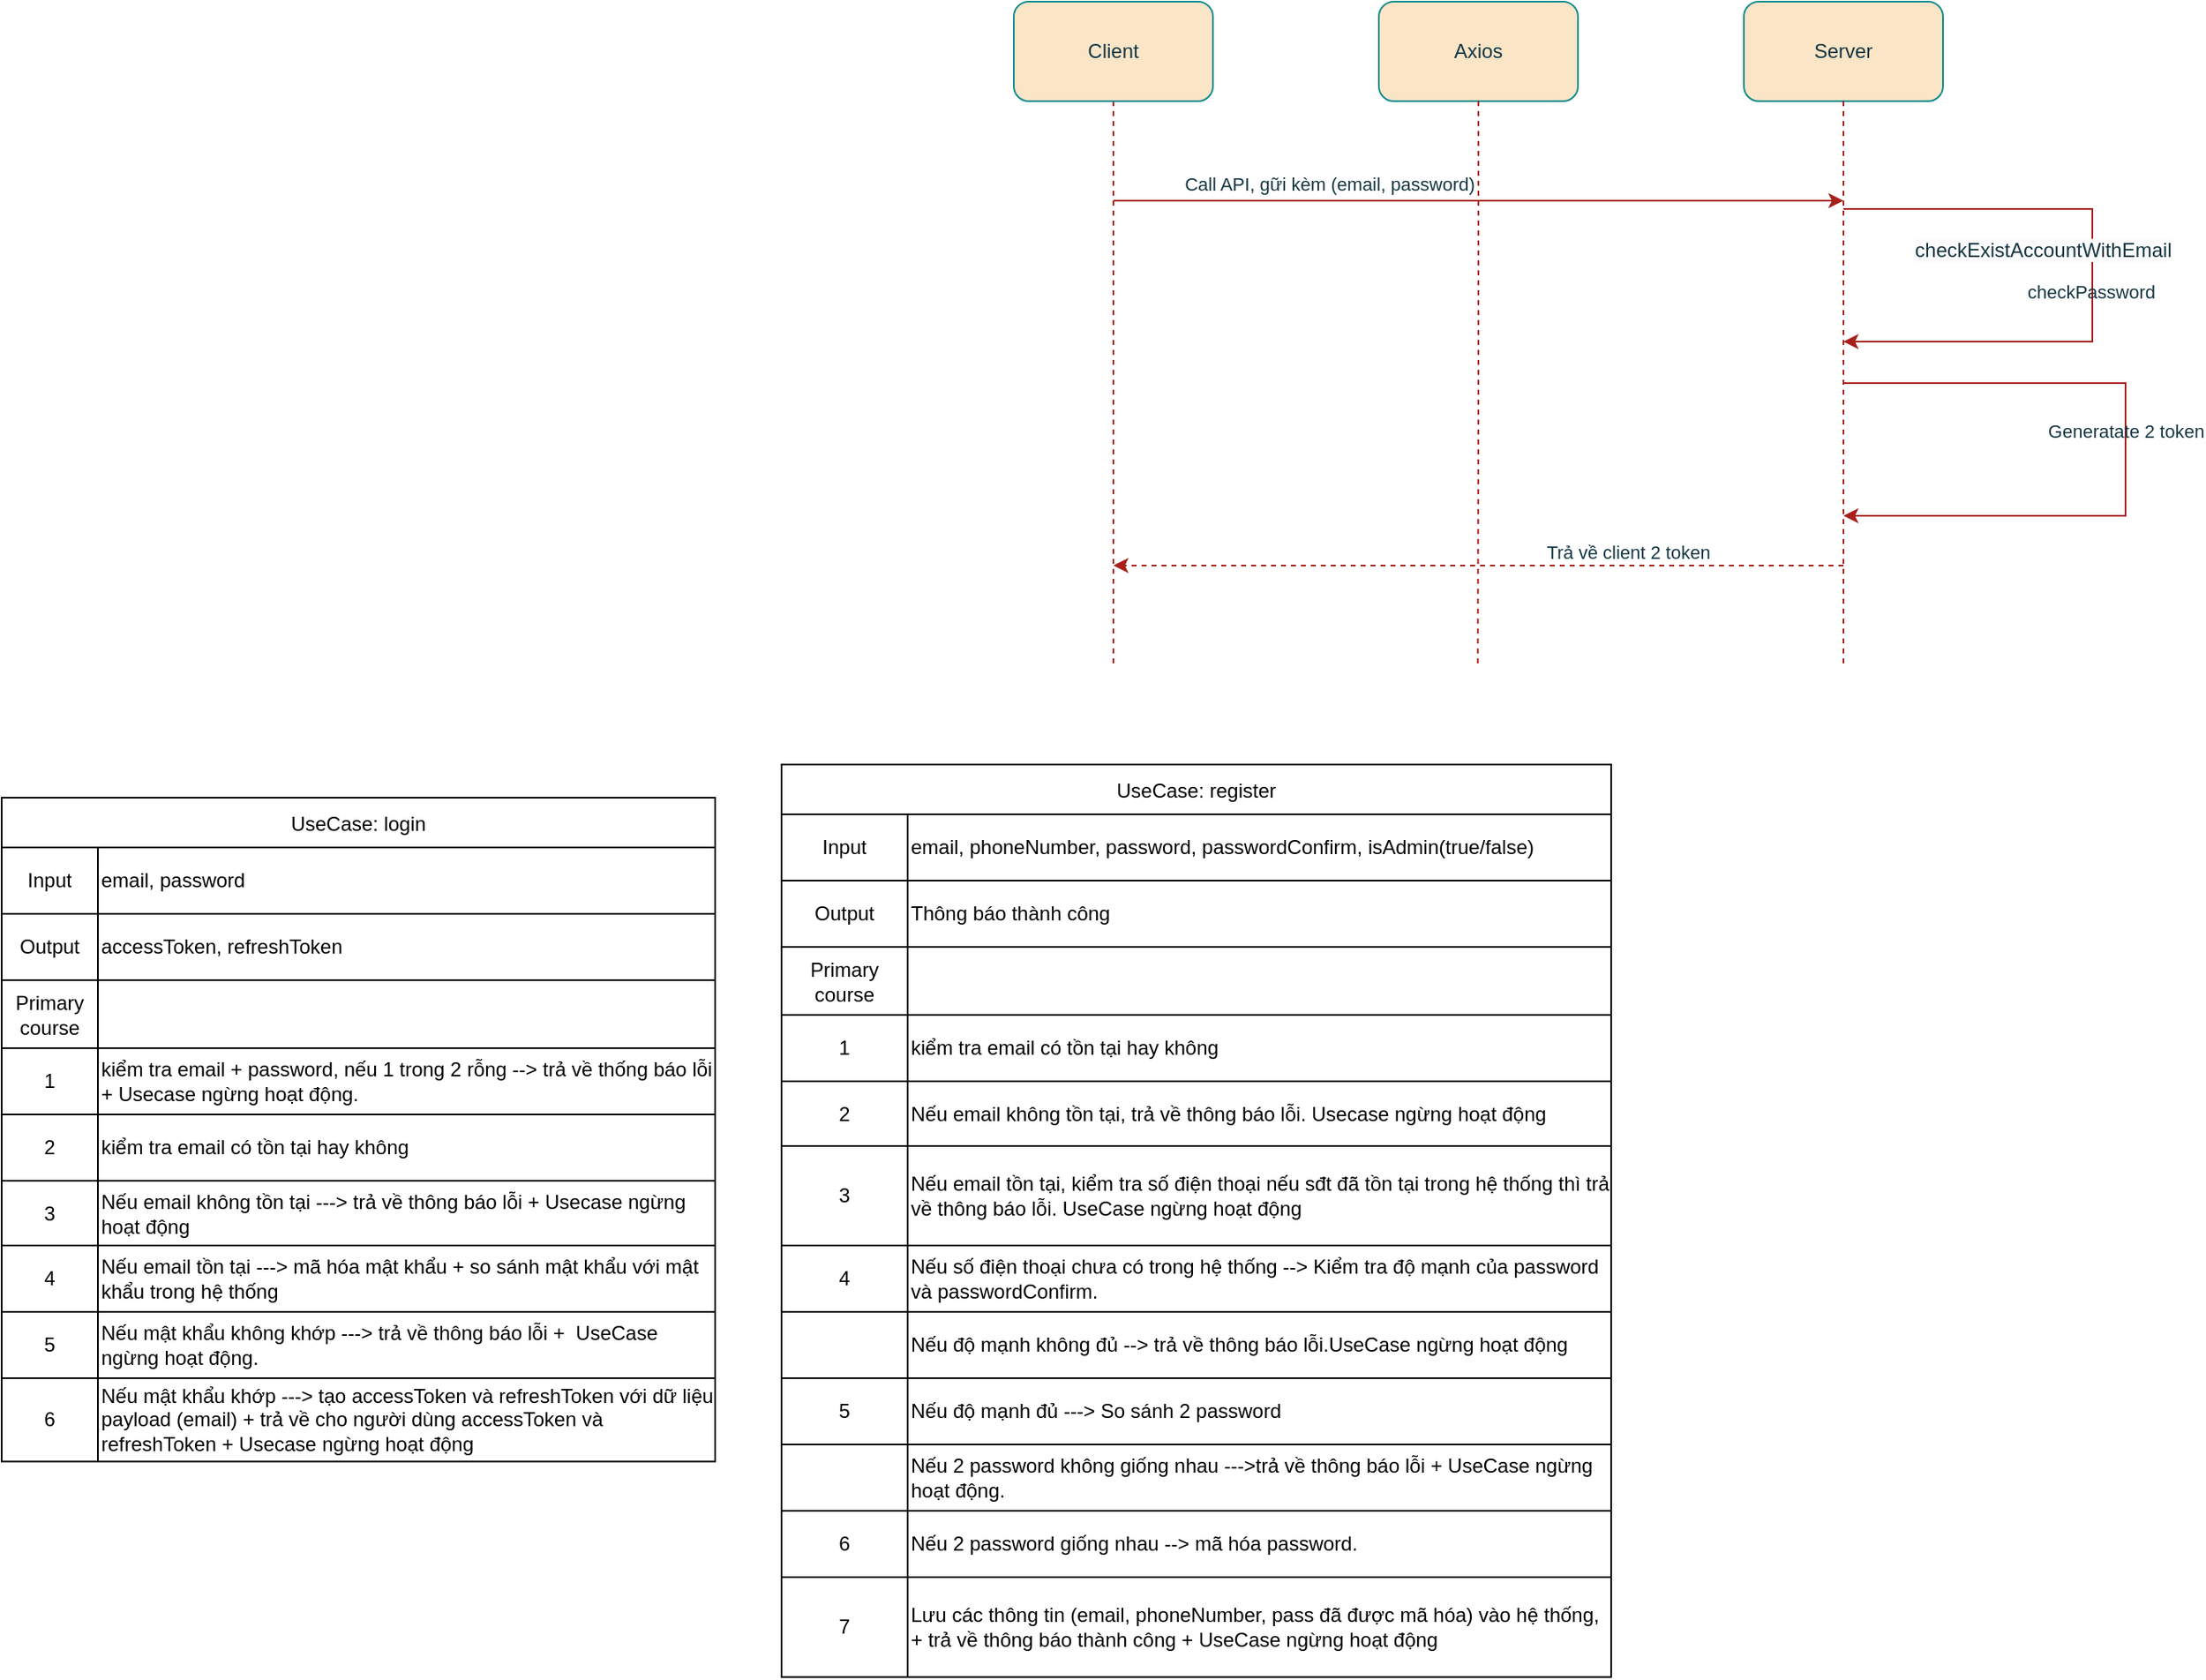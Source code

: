 <mxfile version="24.7.8">
  <diagram name="Login, Register" id="w8kJPtSdFsDYCHmu1b2O">
    <mxGraphModel dx="1900" dy="629" grid="1" gridSize="10" guides="1" tooltips="1" connect="1" arrows="1" fold="1" page="1" pageScale="1" pageWidth="850" pageHeight="1100" math="0" shadow="0">
      <root>
        <mxCell id="0" />
        <mxCell id="1" parent="0" />
        <mxCell id="dltFV2shGjLDIdxqBUfk-4" value="" style="edgeStyle=orthogonalEdgeStyle;rounded=0;orthogonalLoop=1;jettySize=auto;html=1;endArrow=none;endFill=0;dashed=1;labelBackgroundColor=none;strokeColor=#A8201A;fontColor=default;" parent="1" source="dltFV2shGjLDIdxqBUfk-1" edge="1">
          <mxGeometry relative="1" as="geometry">
            <mxPoint x="220" y="600" as="targetPoint" />
          </mxGeometry>
        </mxCell>
        <mxCell id="dltFV2shGjLDIdxqBUfk-1" value="Client" style="rounded=1;whiteSpace=wrap;html=1;labelBackgroundColor=none;fillColor=#FAE5C7;strokeColor=#0F8B8D;fontColor=#143642;" parent="1" vertex="1">
          <mxGeometry x="160" y="200" width="120" height="60" as="geometry" />
        </mxCell>
        <mxCell id="dltFV2shGjLDIdxqBUfk-2" value="Server" style="rounded=1;whiteSpace=wrap;html=1;labelBackgroundColor=none;fillColor=#FAE5C7;strokeColor=#0F8B8D;fontColor=#143642;" parent="1" vertex="1">
          <mxGeometry x="600" y="200" width="120" height="60" as="geometry" />
        </mxCell>
        <mxCell id="dltFV2shGjLDIdxqBUfk-3" value="Axios" style="rounded=1;whiteSpace=wrap;html=1;labelBackgroundColor=none;fillColor=#FAE5C7;strokeColor=#0F8B8D;fontColor=#143642;" parent="1" vertex="1">
          <mxGeometry x="380" y="200" width="120" height="60" as="geometry" />
        </mxCell>
        <mxCell id="dltFV2shGjLDIdxqBUfk-5" value="" style="edgeStyle=orthogonalEdgeStyle;rounded=0;orthogonalLoop=1;jettySize=auto;html=1;endArrow=none;endFill=0;dashed=1;labelBackgroundColor=none;strokeColor=#A8201A;fontColor=default;" parent="1" source="dltFV2shGjLDIdxqBUfk-3" edge="1">
          <mxGeometry relative="1" as="geometry">
            <mxPoint x="439.66" y="310" as="sourcePoint" />
            <mxPoint x="439.66" y="600" as="targetPoint" />
          </mxGeometry>
        </mxCell>
        <mxCell id="dltFV2shGjLDIdxqBUfk-6" value="" style="edgeStyle=orthogonalEdgeStyle;rounded=0;orthogonalLoop=1;jettySize=auto;html=1;endArrow=none;endFill=0;dashed=1;labelBackgroundColor=none;strokeColor=#A8201A;fontColor=default;" parent="1" source="dltFV2shGjLDIdxqBUfk-2" edge="1">
          <mxGeometry relative="1" as="geometry">
            <mxPoint x="680" y="320" as="sourcePoint" />
            <mxPoint x="660" y="600" as="targetPoint" />
            <Array as="points">
              <mxPoint x="660" y="560" />
              <mxPoint x="660" y="560" />
            </Array>
          </mxGeometry>
        </mxCell>
        <mxCell id="dltFV2shGjLDIdxqBUfk-7" value="" style="rounded=0;orthogonalLoop=1;jettySize=auto;html=1;endArrow=classic;endFill=1;labelBackgroundColor=none;strokeColor=#A8201A;fontColor=default;" parent="1" edge="1">
          <mxGeometry relative="1" as="geometry">
            <mxPoint x="220" y="320" as="sourcePoint" />
            <mxPoint x="660" y="320" as="targetPoint" />
          </mxGeometry>
        </mxCell>
        <mxCell id="dltFV2shGjLDIdxqBUfk-8" value="Call API, gữi kèm (email, password)" style="edgeLabel;html=1;align=center;verticalAlign=middle;resizable=0;points=[];labelBackgroundColor=none;fontColor=#143642;" parent="dltFV2shGjLDIdxqBUfk-7" vertex="1" connectable="0">
          <mxGeometry x="-0.409" y="1" relative="1" as="geometry">
            <mxPoint y="-9" as="offset" />
          </mxGeometry>
        </mxCell>
        <mxCell id="dltFV2shGjLDIdxqBUfk-9" value="" style="rounded=0;orthogonalLoop=1;jettySize=auto;html=1;endArrow=classic;endFill=1;labelBackgroundColor=none;strokeColor=#A8201A;fontColor=default;" parent="1" edge="1">
          <mxGeometry relative="1" as="geometry">
            <mxPoint x="660" y="325" as="sourcePoint" />
            <mxPoint x="660" y="405" as="targetPoint" />
            <Array as="points">
              <mxPoint x="810" y="325" />
              <mxPoint x="810" y="385" />
              <mxPoint x="810" y="405" />
              <mxPoint x="740" y="405" />
            </Array>
          </mxGeometry>
        </mxCell>
        <mxCell id="dltFV2shGjLDIdxqBUfk-13" value="&lt;span style=&quot;font-size: 12px; background-color: rgb(251, 251, 251);&quot;&gt;checkExistAccountWithEmail&lt;/span&gt;" style="edgeLabel;html=1;align=center;verticalAlign=middle;resizable=0;points=[];labelBackgroundColor=none;fontColor=#143642;" parent="dltFV2shGjLDIdxqBUfk-9" vertex="1" connectable="0">
          <mxGeometry x="-0.405" relative="1" as="geometry">
            <mxPoint x="7" y="25" as="offset" />
          </mxGeometry>
        </mxCell>
        <mxCell id="dltFV2shGjLDIdxqBUfk-14" value="checkPassword" style="edgeLabel;html=1;align=center;verticalAlign=middle;resizable=0;points=[];labelBackgroundColor=none;fontColor=#143642;" parent="dltFV2shGjLDIdxqBUfk-9" vertex="1" connectable="0">
          <mxGeometry x="0.05" y="-1" relative="1" as="geometry">
            <mxPoint as="offset" />
          </mxGeometry>
        </mxCell>
        <mxCell id="dltFV2shGjLDIdxqBUfk-15" value="" style="rounded=0;orthogonalLoop=1;jettySize=auto;html=1;endArrow=classic;endFill=1;labelBackgroundColor=none;strokeColor=#A8201A;fontColor=default;" parent="1" edge="1">
          <mxGeometry relative="1" as="geometry">
            <mxPoint x="660" y="430" as="sourcePoint" />
            <mxPoint x="660" y="510" as="targetPoint" />
            <Array as="points">
              <mxPoint x="830" y="430" />
              <mxPoint x="830" y="490" />
              <mxPoint x="830" y="510" />
              <mxPoint x="760" y="510" />
            </Array>
          </mxGeometry>
        </mxCell>
        <mxCell id="dltFV2shGjLDIdxqBUfk-18" value="Generatate 2 token" style="edgeLabel;html=1;align=center;verticalAlign=middle;resizable=0;points=[];labelBackgroundColor=none;fontColor=#143642;" parent="dltFV2shGjLDIdxqBUfk-15" vertex="1" connectable="0">
          <mxGeometry x="-0.052" relative="1" as="geometry">
            <mxPoint as="offset" />
          </mxGeometry>
        </mxCell>
        <mxCell id="dltFV2shGjLDIdxqBUfk-19" value="" style="rounded=0;orthogonalLoop=1;jettySize=auto;html=1;endArrow=classic;endFill=1;labelBackgroundColor=none;strokeColor=#A8201A;fontColor=default;dashed=1;" parent="1" edge="1">
          <mxGeometry relative="1" as="geometry">
            <mxPoint x="660" y="540" as="sourcePoint" />
            <mxPoint x="220" y="540" as="targetPoint" />
          </mxGeometry>
        </mxCell>
        <mxCell id="dltFV2shGjLDIdxqBUfk-20" value="Trả về client 2 token" style="edgeLabel;html=1;align=center;verticalAlign=middle;resizable=0;points=[];labelBackgroundColor=none;fontColor=#143642;" parent="dltFV2shGjLDIdxqBUfk-19" vertex="1" connectable="0">
          <mxGeometry x="-0.409" y="1" relative="1" as="geometry">
            <mxPoint y="-9" as="offset" />
          </mxGeometry>
        </mxCell>
        <mxCell id="5uBFBS1DbDtbDD4Ff-4U-24" value="UseCase: login" style="shape=table;startSize=30;container=1;collapsible=0;childLayout=tableLayout;" parent="1" vertex="1">
          <mxGeometry x="-450" y="680" width="430" height="400.24" as="geometry" />
        </mxCell>
        <mxCell id="5uBFBS1DbDtbDD4Ff-4U-25" value="" style="shape=tableRow;horizontal=0;startSize=0;swimlaneHead=0;swimlaneBody=0;strokeColor=inherit;top=0;left=0;bottom=0;right=0;collapsible=0;dropTarget=0;fillColor=none;points=[[0,0.5],[1,0.5]];portConstraint=eastwest;" parent="5uBFBS1DbDtbDD4Ff-4U-24" vertex="1">
          <mxGeometry y="30" width="430" height="40" as="geometry" />
        </mxCell>
        <mxCell id="5uBFBS1DbDtbDD4Ff-4U-26" value="Input" style="shape=partialRectangle;html=1;whiteSpace=wrap;connectable=0;strokeColor=inherit;overflow=hidden;fillColor=none;top=0;left=0;bottom=0;right=0;pointerEvents=1;" parent="5uBFBS1DbDtbDD4Ff-4U-25" vertex="1">
          <mxGeometry width="58" height="40" as="geometry">
            <mxRectangle width="58" height="40" as="alternateBounds" />
          </mxGeometry>
        </mxCell>
        <mxCell id="5uBFBS1DbDtbDD4Ff-4U-27" value="email, password" style="shape=partialRectangle;html=1;whiteSpace=wrap;connectable=0;strokeColor=inherit;overflow=hidden;fillColor=none;top=0;left=0;bottom=0;right=0;pointerEvents=1;align=left;" parent="5uBFBS1DbDtbDD4Ff-4U-25" vertex="1">
          <mxGeometry x="58" width="372" height="40" as="geometry">
            <mxRectangle width="372" height="40" as="alternateBounds" />
          </mxGeometry>
        </mxCell>
        <mxCell id="5uBFBS1DbDtbDD4Ff-4U-28" value="" style="shape=tableRow;horizontal=0;startSize=0;swimlaneHead=0;swimlaneBody=0;strokeColor=inherit;top=0;left=0;bottom=0;right=0;collapsible=0;dropTarget=0;fillColor=none;points=[[0,0.5],[1,0.5]];portConstraint=eastwest;" parent="5uBFBS1DbDtbDD4Ff-4U-24" vertex="1">
          <mxGeometry y="70" width="430" height="40" as="geometry" />
        </mxCell>
        <mxCell id="5uBFBS1DbDtbDD4Ff-4U-29" value="Output" style="shape=partialRectangle;html=1;whiteSpace=wrap;connectable=0;strokeColor=inherit;overflow=hidden;fillColor=none;top=0;left=0;bottom=0;right=0;pointerEvents=1;" parent="5uBFBS1DbDtbDD4Ff-4U-28" vertex="1">
          <mxGeometry width="58" height="40" as="geometry">
            <mxRectangle width="58" height="40" as="alternateBounds" />
          </mxGeometry>
        </mxCell>
        <mxCell id="5uBFBS1DbDtbDD4Ff-4U-30" value="&lt;div style=&quot;&quot;&gt;accessToken, refreshToken&lt;/div&gt;" style="shape=partialRectangle;html=1;whiteSpace=wrap;connectable=0;strokeColor=inherit;overflow=hidden;fillColor=none;top=0;left=0;bottom=0;right=0;pointerEvents=1;align=left;" parent="5uBFBS1DbDtbDD4Ff-4U-28" vertex="1">
          <mxGeometry x="58" width="372" height="40" as="geometry">
            <mxRectangle width="372" height="40" as="alternateBounds" />
          </mxGeometry>
        </mxCell>
        <mxCell id="5uBFBS1DbDtbDD4Ff-4U-31" value="" style="shape=tableRow;horizontal=0;startSize=0;swimlaneHead=0;swimlaneBody=0;strokeColor=inherit;top=0;left=0;bottom=0;right=0;collapsible=0;dropTarget=0;fillColor=none;points=[[0,0.5],[1,0.5]];portConstraint=eastwest;" parent="5uBFBS1DbDtbDD4Ff-4U-24" vertex="1">
          <mxGeometry y="110" width="430" height="41" as="geometry" />
        </mxCell>
        <mxCell id="5uBFBS1DbDtbDD4Ff-4U-32" value="Primary course" style="shape=partialRectangle;html=1;whiteSpace=wrap;connectable=0;strokeColor=inherit;overflow=hidden;fillColor=none;top=0;left=0;bottom=0;right=0;pointerEvents=1;" parent="5uBFBS1DbDtbDD4Ff-4U-31" vertex="1">
          <mxGeometry width="58" height="41" as="geometry">
            <mxRectangle width="58" height="41" as="alternateBounds" />
          </mxGeometry>
        </mxCell>
        <mxCell id="5uBFBS1DbDtbDD4Ff-4U-33" value="" style="shape=partialRectangle;html=1;whiteSpace=wrap;connectable=0;strokeColor=inherit;overflow=hidden;fillColor=none;top=0;left=0;bottom=0;right=0;pointerEvents=1;align=left;" parent="5uBFBS1DbDtbDD4Ff-4U-31" vertex="1">
          <mxGeometry x="58" width="372" height="41" as="geometry">
            <mxRectangle width="372" height="41" as="alternateBounds" />
          </mxGeometry>
        </mxCell>
        <mxCell id="5uBFBS1DbDtbDD4Ff-4U-95" style="shape=tableRow;horizontal=0;startSize=0;swimlaneHead=0;swimlaneBody=0;strokeColor=inherit;top=0;left=0;bottom=0;right=0;collapsible=0;dropTarget=0;fillColor=none;points=[[0,0.5],[1,0.5]];portConstraint=eastwest;" parent="5uBFBS1DbDtbDD4Ff-4U-24" vertex="1">
          <mxGeometry y="151" width="430" height="40" as="geometry" />
        </mxCell>
        <mxCell id="5uBFBS1DbDtbDD4Ff-4U-96" value="1" style="shape=partialRectangle;html=1;whiteSpace=wrap;connectable=0;strokeColor=inherit;overflow=hidden;fillColor=none;top=0;left=0;bottom=0;right=0;pointerEvents=1;" parent="5uBFBS1DbDtbDD4Ff-4U-95" vertex="1">
          <mxGeometry width="58" height="40" as="geometry">
            <mxRectangle width="58" height="40" as="alternateBounds" />
          </mxGeometry>
        </mxCell>
        <mxCell id="5uBFBS1DbDtbDD4Ff-4U-97" value="kiểm tra email + password, nếu 1 trong 2 rỗng --&amp;gt; trả về thống báo lỗi + Usecase ngừng hoạt động." style="shape=partialRectangle;html=1;whiteSpace=wrap;connectable=0;strokeColor=inherit;overflow=hidden;fillColor=none;top=0;left=0;bottom=0;right=0;pointerEvents=1;align=left;" parent="5uBFBS1DbDtbDD4Ff-4U-95" vertex="1">
          <mxGeometry x="58" width="372" height="40" as="geometry">
            <mxRectangle width="372" height="40" as="alternateBounds" />
          </mxGeometry>
        </mxCell>
        <mxCell id="5uBFBS1DbDtbDD4Ff-4U-34" value="" style="shape=tableRow;horizontal=0;startSize=0;swimlaneHead=0;swimlaneBody=0;strokeColor=inherit;top=0;left=0;bottom=0;right=0;collapsible=0;dropTarget=0;fillColor=none;points=[[0,0.5],[1,0.5]];portConstraint=eastwest;" parent="5uBFBS1DbDtbDD4Ff-4U-24" vertex="1">
          <mxGeometry y="191" width="430" height="40" as="geometry" />
        </mxCell>
        <mxCell id="5uBFBS1DbDtbDD4Ff-4U-35" value="2" style="shape=partialRectangle;html=1;whiteSpace=wrap;connectable=0;strokeColor=inherit;overflow=hidden;fillColor=none;top=0;left=0;bottom=0;right=0;pointerEvents=1;" parent="5uBFBS1DbDtbDD4Ff-4U-34" vertex="1">
          <mxGeometry width="58" height="40" as="geometry">
            <mxRectangle width="58" height="40" as="alternateBounds" />
          </mxGeometry>
        </mxCell>
        <mxCell id="5uBFBS1DbDtbDD4Ff-4U-36" value="kiểm tra email có tồn tại hay không" style="shape=partialRectangle;html=1;whiteSpace=wrap;connectable=0;strokeColor=inherit;overflow=hidden;fillColor=none;top=0;left=0;bottom=0;right=0;pointerEvents=1;align=left;" parent="5uBFBS1DbDtbDD4Ff-4U-34" vertex="1">
          <mxGeometry x="58" width="372" height="40" as="geometry">
            <mxRectangle width="372" height="40" as="alternateBounds" />
          </mxGeometry>
        </mxCell>
        <mxCell id="5uBFBS1DbDtbDD4Ff-4U-37" style="shape=tableRow;horizontal=0;startSize=0;swimlaneHead=0;swimlaneBody=0;strokeColor=inherit;top=0;left=0;bottom=0;right=0;collapsible=0;dropTarget=0;fillColor=none;points=[[0,0.5],[1,0.5]];portConstraint=eastwest;" parent="5uBFBS1DbDtbDD4Ff-4U-24" vertex="1">
          <mxGeometry y="231" width="430" height="39" as="geometry" />
        </mxCell>
        <mxCell id="5uBFBS1DbDtbDD4Ff-4U-38" value="3" style="shape=partialRectangle;html=1;whiteSpace=wrap;connectable=0;strokeColor=inherit;overflow=hidden;fillColor=none;top=0;left=0;bottom=0;right=0;pointerEvents=1;" parent="5uBFBS1DbDtbDD4Ff-4U-37" vertex="1">
          <mxGeometry width="58" height="39" as="geometry">
            <mxRectangle width="58" height="39" as="alternateBounds" />
          </mxGeometry>
        </mxCell>
        <mxCell id="5uBFBS1DbDtbDD4Ff-4U-39" value="Nếu email không tồn tại ---&amp;gt; trả về thông báo lỗi + Usecase ngừng hoạt động" style="shape=partialRectangle;html=1;whiteSpace=wrap;connectable=0;strokeColor=inherit;overflow=hidden;fillColor=none;top=0;left=0;bottom=0;right=0;pointerEvents=1;align=left;" parent="5uBFBS1DbDtbDD4Ff-4U-37" vertex="1">
          <mxGeometry x="58" width="372" height="39" as="geometry">
            <mxRectangle width="372" height="39" as="alternateBounds" />
          </mxGeometry>
        </mxCell>
        <mxCell id="5uBFBS1DbDtbDD4Ff-4U-40" style="shape=tableRow;horizontal=0;startSize=0;swimlaneHead=0;swimlaneBody=0;strokeColor=inherit;top=0;left=0;bottom=0;right=0;collapsible=0;dropTarget=0;fillColor=none;points=[[0,0.5],[1,0.5]];portConstraint=eastwest;" parent="5uBFBS1DbDtbDD4Ff-4U-24" vertex="1">
          <mxGeometry y="270" width="430" height="40" as="geometry" />
        </mxCell>
        <mxCell id="5uBFBS1DbDtbDD4Ff-4U-41" value="4" style="shape=partialRectangle;html=1;whiteSpace=wrap;connectable=0;strokeColor=inherit;overflow=hidden;fillColor=none;top=0;left=0;bottom=0;right=0;pointerEvents=1;" parent="5uBFBS1DbDtbDD4Ff-4U-40" vertex="1">
          <mxGeometry width="58" height="40" as="geometry">
            <mxRectangle width="58" height="40" as="alternateBounds" />
          </mxGeometry>
        </mxCell>
        <mxCell id="5uBFBS1DbDtbDD4Ff-4U-42" value="Nếu email tồn tại ---&amp;gt; mã hóa mật khẩu + so sánh mật khẩu với mật khẩu trong hệ thống" style="shape=partialRectangle;html=1;whiteSpace=wrap;connectable=0;strokeColor=inherit;overflow=hidden;fillColor=none;top=0;left=0;bottom=0;right=0;pointerEvents=1;align=left;" parent="5uBFBS1DbDtbDD4Ff-4U-40" vertex="1">
          <mxGeometry x="58" width="372" height="40" as="geometry">
            <mxRectangle width="372" height="40" as="alternateBounds" />
          </mxGeometry>
        </mxCell>
        <mxCell id="5uBFBS1DbDtbDD4Ff-4U-43" value="" style="shape=tableRow;horizontal=0;startSize=0;swimlaneHead=0;swimlaneBody=0;strokeColor=inherit;top=0;left=0;bottom=0;right=0;collapsible=0;dropTarget=0;fillColor=none;points=[[0,0.5],[1,0.5]];portConstraint=eastwest;" parent="5uBFBS1DbDtbDD4Ff-4U-24" vertex="1">
          <mxGeometry y="310" width="430" height="40" as="geometry" />
        </mxCell>
        <mxCell id="5uBFBS1DbDtbDD4Ff-4U-44" value="5" style="shape=partialRectangle;html=1;whiteSpace=wrap;connectable=0;strokeColor=inherit;overflow=hidden;fillColor=none;top=0;left=0;bottom=0;right=0;pointerEvents=1;" parent="5uBFBS1DbDtbDD4Ff-4U-43" vertex="1">
          <mxGeometry width="58" height="40" as="geometry">
            <mxRectangle width="58" height="40" as="alternateBounds" />
          </mxGeometry>
        </mxCell>
        <mxCell id="5uBFBS1DbDtbDD4Ff-4U-45" value="Nếu mật khẩu không khớp ---&amp;gt; trả về thông báo lỗi +&amp;nbsp; UseCase ngừng hoạt động." style="shape=partialRectangle;html=1;whiteSpace=wrap;connectable=0;strokeColor=inherit;overflow=hidden;fillColor=none;top=0;left=0;bottom=0;right=0;pointerEvents=1;align=left;" parent="5uBFBS1DbDtbDD4Ff-4U-43" vertex="1">
          <mxGeometry x="58" width="372" height="40" as="geometry">
            <mxRectangle width="372" height="40" as="alternateBounds" />
          </mxGeometry>
        </mxCell>
        <mxCell id="5uBFBS1DbDtbDD4Ff-4U-46" style="shape=tableRow;horizontal=0;startSize=0;swimlaneHead=0;swimlaneBody=0;strokeColor=inherit;top=0;left=0;bottom=0;right=0;collapsible=0;dropTarget=0;fillColor=none;points=[[0,0.5],[1,0.5]];portConstraint=eastwest;" parent="5uBFBS1DbDtbDD4Ff-4U-24" vertex="1">
          <mxGeometry y="350" width="430" height="50" as="geometry" />
        </mxCell>
        <mxCell id="5uBFBS1DbDtbDD4Ff-4U-47" value="6" style="shape=partialRectangle;html=1;whiteSpace=wrap;connectable=0;strokeColor=inherit;overflow=hidden;fillColor=none;top=0;left=0;bottom=0;right=0;pointerEvents=1;" parent="5uBFBS1DbDtbDD4Ff-4U-46" vertex="1">
          <mxGeometry width="58" height="50" as="geometry">
            <mxRectangle width="58" height="50" as="alternateBounds" />
          </mxGeometry>
        </mxCell>
        <mxCell id="5uBFBS1DbDtbDD4Ff-4U-48" value="Nếu mật khẩu khớp ---&amp;gt; tạo accessToken và refreshToken với dữ liệu payload (email) + trả về cho người dùng accessToken và refreshToken + Usecase ngừng hoạt động" style="shape=partialRectangle;html=1;whiteSpace=wrap;connectable=0;strokeColor=inherit;overflow=hidden;fillColor=none;top=0;left=0;bottom=0;right=0;pointerEvents=1;align=left;" parent="5uBFBS1DbDtbDD4Ff-4U-46" vertex="1">
          <mxGeometry x="58" width="372" height="50" as="geometry">
            <mxRectangle width="372" height="50" as="alternateBounds" />
          </mxGeometry>
        </mxCell>
        <mxCell id="5uBFBS1DbDtbDD4Ff-4U-49" value="UseCase: register" style="shape=table;startSize=30;container=1;collapsible=0;childLayout=tableLayout;" parent="1" vertex="1">
          <mxGeometry x="20" y="660" width="500" height="550.24" as="geometry" />
        </mxCell>
        <mxCell id="5uBFBS1DbDtbDD4Ff-4U-50" value="" style="shape=tableRow;horizontal=0;startSize=0;swimlaneHead=0;swimlaneBody=0;strokeColor=inherit;top=0;left=0;bottom=0;right=0;collapsible=0;dropTarget=0;fillColor=none;points=[[0,0.5],[1,0.5]];portConstraint=eastwest;" parent="5uBFBS1DbDtbDD4Ff-4U-49" vertex="1">
          <mxGeometry y="30" width="500" height="40" as="geometry" />
        </mxCell>
        <mxCell id="5uBFBS1DbDtbDD4Ff-4U-51" value="Input" style="shape=partialRectangle;html=1;whiteSpace=wrap;connectable=0;strokeColor=inherit;overflow=hidden;fillColor=none;top=0;left=0;bottom=0;right=0;pointerEvents=1;" parent="5uBFBS1DbDtbDD4Ff-4U-50" vertex="1">
          <mxGeometry width="76" height="40" as="geometry">
            <mxRectangle width="76" height="40" as="alternateBounds" />
          </mxGeometry>
        </mxCell>
        <mxCell id="5uBFBS1DbDtbDD4Ff-4U-52" value="email, phoneNumber, password, passwordConfirm, isAdmin(true/false)" style="shape=partialRectangle;html=1;whiteSpace=wrap;connectable=0;strokeColor=inherit;overflow=hidden;fillColor=none;top=0;left=0;bottom=0;right=0;pointerEvents=1;align=left;" parent="5uBFBS1DbDtbDD4Ff-4U-50" vertex="1">
          <mxGeometry x="76" width="424" height="40" as="geometry">
            <mxRectangle width="424" height="40" as="alternateBounds" />
          </mxGeometry>
        </mxCell>
        <mxCell id="5uBFBS1DbDtbDD4Ff-4U-53" value="" style="shape=tableRow;horizontal=0;startSize=0;swimlaneHead=0;swimlaneBody=0;strokeColor=inherit;top=0;left=0;bottom=0;right=0;collapsible=0;dropTarget=0;fillColor=none;points=[[0,0.5],[1,0.5]];portConstraint=eastwest;" parent="5uBFBS1DbDtbDD4Ff-4U-49" vertex="1">
          <mxGeometry y="70" width="500" height="40" as="geometry" />
        </mxCell>
        <mxCell id="5uBFBS1DbDtbDD4Ff-4U-54" value="Output" style="shape=partialRectangle;html=1;whiteSpace=wrap;connectable=0;strokeColor=inherit;overflow=hidden;fillColor=none;top=0;left=0;bottom=0;right=0;pointerEvents=1;" parent="5uBFBS1DbDtbDD4Ff-4U-53" vertex="1">
          <mxGeometry width="76" height="40" as="geometry">
            <mxRectangle width="76" height="40" as="alternateBounds" />
          </mxGeometry>
        </mxCell>
        <mxCell id="5uBFBS1DbDtbDD4Ff-4U-55" value="Thông báo thành công" style="shape=partialRectangle;html=1;whiteSpace=wrap;connectable=0;strokeColor=inherit;overflow=hidden;fillColor=none;top=0;left=0;bottom=0;right=0;pointerEvents=1;align=left;" parent="5uBFBS1DbDtbDD4Ff-4U-53" vertex="1">
          <mxGeometry x="76" width="424" height="40" as="geometry">
            <mxRectangle width="424" height="40" as="alternateBounds" />
          </mxGeometry>
        </mxCell>
        <mxCell id="5uBFBS1DbDtbDD4Ff-4U-56" value="" style="shape=tableRow;horizontal=0;startSize=0;swimlaneHead=0;swimlaneBody=0;strokeColor=inherit;top=0;left=0;bottom=0;right=0;collapsible=0;dropTarget=0;fillColor=none;points=[[0,0.5],[1,0.5]];portConstraint=eastwest;" parent="5uBFBS1DbDtbDD4Ff-4U-49" vertex="1">
          <mxGeometry y="110" width="500" height="41" as="geometry" />
        </mxCell>
        <mxCell id="5uBFBS1DbDtbDD4Ff-4U-57" value="Primary course" style="shape=partialRectangle;html=1;whiteSpace=wrap;connectable=0;strokeColor=inherit;overflow=hidden;fillColor=none;top=0;left=0;bottom=0;right=0;pointerEvents=1;" parent="5uBFBS1DbDtbDD4Ff-4U-56" vertex="1">
          <mxGeometry width="76" height="41" as="geometry">
            <mxRectangle width="76" height="41" as="alternateBounds" />
          </mxGeometry>
        </mxCell>
        <mxCell id="5uBFBS1DbDtbDD4Ff-4U-58" value="" style="shape=partialRectangle;html=1;whiteSpace=wrap;connectable=0;strokeColor=inherit;overflow=hidden;fillColor=none;top=0;left=0;bottom=0;right=0;pointerEvents=1;align=left;" parent="5uBFBS1DbDtbDD4Ff-4U-56" vertex="1">
          <mxGeometry x="76" width="424" height="41" as="geometry">
            <mxRectangle width="424" height="41" as="alternateBounds" />
          </mxGeometry>
        </mxCell>
        <mxCell id="5uBFBS1DbDtbDD4Ff-4U-59" value="" style="shape=tableRow;horizontal=0;startSize=0;swimlaneHead=0;swimlaneBody=0;strokeColor=inherit;top=0;left=0;bottom=0;right=0;collapsible=0;dropTarget=0;fillColor=none;points=[[0,0.5],[1,0.5]];portConstraint=eastwest;" parent="5uBFBS1DbDtbDD4Ff-4U-49" vertex="1">
          <mxGeometry y="151" width="500" height="40" as="geometry" />
        </mxCell>
        <mxCell id="5uBFBS1DbDtbDD4Ff-4U-60" value="1" style="shape=partialRectangle;html=1;whiteSpace=wrap;connectable=0;strokeColor=inherit;overflow=hidden;fillColor=none;top=0;left=0;bottom=0;right=0;pointerEvents=1;" parent="5uBFBS1DbDtbDD4Ff-4U-59" vertex="1">
          <mxGeometry width="76" height="40" as="geometry">
            <mxRectangle width="76" height="40" as="alternateBounds" />
          </mxGeometry>
        </mxCell>
        <mxCell id="5uBFBS1DbDtbDD4Ff-4U-61" value="kiểm tra email có tồn tại hay không" style="shape=partialRectangle;html=1;whiteSpace=wrap;connectable=0;strokeColor=inherit;overflow=hidden;fillColor=none;top=0;left=0;bottom=0;right=0;pointerEvents=1;align=left;" parent="5uBFBS1DbDtbDD4Ff-4U-59" vertex="1">
          <mxGeometry x="76" width="424" height="40" as="geometry">
            <mxRectangle width="424" height="40" as="alternateBounds" />
          </mxGeometry>
        </mxCell>
        <mxCell id="5uBFBS1DbDtbDD4Ff-4U-62" style="shape=tableRow;horizontal=0;startSize=0;swimlaneHead=0;swimlaneBody=0;strokeColor=inherit;top=0;left=0;bottom=0;right=0;collapsible=0;dropTarget=0;fillColor=none;points=[[0,0.5],[1,0.5]];portConstraint=eastwest;" parent="5uBFBS1DbDtbDD4Ff-4U-49" vertex="1">
          <mxGeometry y="191" width="500" height="39" as="geometry" />
        </mxCell>
        <mxCell id="5uBFBS1DbDtbDD4Ff-4U-63" value="2" style="shape=partialRectangle;html=1;whiteSpace=wrap;connectable=0;strokeColor=inherit;overflow=hidden;fillColor=none;top=0;left=0;bottom=0;right=0;pointerEvents=1;" parent="5uBFBS1DbDtbDD4Ff-4U-62" vertex="1">
          <mxGeometry width="76" height="39" as="geometry">
            <mxRectangle width="76" height="39" as="alternateBounds" />
          </mxGeometry>
        </mxCell>
        <mxCell id="5uBFBS1DbDtbDD4Ff-4U-64" value="Nếu email không tồn tại, trả về thông báo lỗi. Usecase ngừng hoạt động" style="shape=partialRectangle;html=1;whiteSpace=wrap;connectable=0;strokeColor=inherit;overflow=hidden;fillColor=none;top=0;left=0;bottom=0;right=0;pointerEvents=1;align=left;" parent="5uBFBS1DbDtbDD4Ff-4U-62" vertex="1">
          <mxGeometry x="76" width="424" height="39" as="geometry">
            <mxRectangle width="424" height="39" as="alternateBounds" />
          </mxGeometry>
        </mxCell>
        <mxCell id="5uBFBS1DbDtbDD4Ff-4U-65" style="shape=tableRow;horizontal=0;startSize=0;swimlaneHead=0;swimlaneBody=0;strokeColor=inherit;top=0;left=0;bottom=0;right=0;collapsible=0;dropTarget=0;fillColor=none;points=[[0,0.5],[1,0.5]];portConstraint=eastwest;" parent="5uBFBS1DbDtbDD4Ff-4U-49" vertex="1">
          <mxGeometry y="230" width="500" height="60" as="geometry" />
        </mxCell>
        <mxCell id="5uBFBS1DbDtbDD4Ff-4U-66" value="3" style="shape=partialRectangle;html=1;whiteSpace=wrap;connectable=0;strokeColor=inherit;overflow=hidden;fillColor=none;top=0;left=0;bottom=0;right=0;pointerEvents=1;" parent="5uBFBS1DbDtbDD4Ff-4U-65" vertex="1">
          <mxGeometry width="76" height="60" as="geometry">
            <mxRectangle width="76" height="60" as="alternateBounds" />
          </mxGeometry>
        </mxCell>
        <mxCell id="5uBFBS1DbDtbDD4Ff-4U-67" value="Nếu email tồn tại, kiểm tra số điện thoại nếu sđt đã tồn tại trong hệ thống thì trả về thông báo lỗi. UseCase ngừng hoạt động" style="shape=partialRectangle;html=1;whiteSpace=wrap;connectable=0;strokeColor=inherit;overflow=hidden;fillColor=none;top=0;left=0;bottom=0;right=0;pointerEvents=1;align=left;" parent="5uBFBS1DbDtbDD4Ff-4U-65" vertex="1">
          <mxGeometry x="76" width="424" height="60" as="geometry">
            <mxRectangle width="424" height="60" as="alternateBounds" />
          </mxGeometry>
        </mxCell>
        <mxCell id="5uBFBS1DbDtbDD4Ff-4U-68" value="" style="shape=tableRow;horizontal=0;startSize=0;swimlaneHead=0;swimlaneBody=0;strokeColor=inherit;top=0;left=0;bottom=0;right=0;collapsible=0;dropTarget=0;fillColor=none;points=[[0,0.5],[1,0.5]];portConstraint=eastwest;" parent="5uBFBS1DbDtbDD4Ff-4U-49" vertex="1">
          <mxGeometry y="290" width="500" height="40" as="geometry" />
        </mxCell>
        <mxCell id="5uBFBS1DbDtbDD4Ff-4U-69" value="4" style="shape=partialRectangle;html=1;whiteSpace=wrap;connectable=0;strokeColor=inherit;overflow=hidden;fillColor=none;top=0;left=0;bottom=0;right=0;pointerEvents=1;" parent="5uBFBS1DbDtbDD4Ff-4U-68" vertex="1">
          <mxGeometry width="76" height="40" as="geometry">
            <mxRectangle width="76" height="40" as="alternateBounds" />
          </mxGeometry>
        </mxCell>
        <mxCell id="5uBFBS1DbDtbDD4Ff-4U-70" value="Nếu số điện thoại chưa có trong hệ thống --&amp;gt; Kiểm tra độ mạnh của password và passwordConfirm.&amp;nbsp;&amp;nbsp;" style="shape=partialRectangle;html=1;whiteSpace=wrap;connectable=0;strokeColor=inherit;overflow=hidden;fillColor=none;top=0;left=0;bottom=0;right=0;pointerEvents=1;align=left;" parent="5uBFBS1DbDtbDD4Ff-4U-68" vertex="1">
          <mxGeometry x="76" width="424" height="40" as="geometry">
            <mxRectangle width="424" height="40" as="alternateBounds" />
          </mxGeometry>
        </mxCell>
        <mxCell id="5uBFBS1DbDtbDD4Ff-4U-89" style="shape=tableRow;horizontal=0;startSize=0;swimlaneHead=0;swimlaneBody=0;strokeColor=inherit;top=0;left=0;bottom=0;right=0;collapsible=0;dropTarget=0;fillColor=none;points=[[0,0.5],[1,0.5]];portConstraint=eastwest;" parent="5uBFBS1DbDtbDD4Ff-4U-49" vertex="1">
          <mxGeometry y="330" width="500" height="40" as="geometry" />
        </mxCell>
        <mxCell id="5uBFBS1DbDtbDD4Ff-4U-90" style="shape=partialRectangle;html=1;whiteSpace=wrap;connectable=0;strokeColor=inherit;overflow=hidden;fillColor=none;top=0;left=0;bottom=0;right=0;pointerEvents=1;" parent="5uBFBS1DbDtbDD4Ff-4U-89" vertex="1">
          <mxGeometry width="76" height="40" as="geometry">
            <mxRectangle width="76" height="40" as="alternateBounds" />
          </mxGeometry>
        </mxCell>
        <mxCell id="5uBFBS1DbDtbDD4Ff-4U-91" value="Nếu độ mạnh không đủ --&amp;gt; trả về thông báo lỗi.UseCase ngừng hoạt động" style="shape=partialRectangle;html=1;whiteSpace=wrap;connectable=0;strokeColor=inherit;overflow=hidden;fillColor=none;top=0;left=0;bottom=0;right=0;pointerEvents=1;align=left;" parent="5uBFBS1DbDtbDD4Ff-4U-89" vertex="1">
          <mxGeometry x="76" width="424" height="40" as="geometry">
            <mxRectangle width="424" height="40" as="alternateBounds" />
          </mxGeometry>
        </mxCell>
        <mxCell id="5uBFBS1DbDtbDD4Ff-4U-71" style="shape=tableRow;horizontal=0;startSize=0;swimlaneHead=0;swimlaneBody=0;strokeColor=inherit;top=0;left=0;bottom=0;right=0;collapsible=0;dropTarget=0;fillColor=none;points=[[0,0.5],[1,0.5]];portConstraint=eastwest;" parent="5uBFBS1DbDtbDD4Ff-4U-49" vertex="1">
          <mxGeometry y="370" width="500" height="40" as="geometry" />
        </mxCell>
        <mxCell id="5uBFBS1DbDtbDD4Ff-4U-72" value="5" style="shape=partialRectangle;html=1;whiteSpace=wrap;connectable=0;strokeColor=inherit;overflow=hidden;fillColor=none;top=0;left=0;bottom=0;right=0;pointerEvents=1;" parent="5uBFBS1DbDtbDD4Ff-4U-71" vertex="1">
          <mxGeometry width="76" height="40" as="geometry">
            <mxRectangle width="76" height="40" as="alternateBounds" />
          </mxGeometry>
        </mxCell>
        <mxCell id="5uBFBS1DbDtbDD4Ff-4U-73" value="Nếu độ mạnh đủ ---&amp;gt; So sánh 2 password&amp;nbsp;" style="shape=partialRectangle;html=1;whiteSpace=wrap;connectable=0;strokeColor=inherit;overflow=hidden;fillColor=none;top=0;left=0;bottom=0;right=0;pointerEvents=1;align=left;" parent="5uBFBS1DbDtbDD4Ff-4U-71" vertex="1">
          <mxGeometry x="76" width="424" height="40" as="geometry">
            <mxRectangle width="424" height="40" as="alternateBounds" />
          </mxGeometry>
        </mxCell>
        <mxCell id="5uBFBS1DbDtbDD4Ff-4U-92" style="shape=tableRow;horizontal=0;startSize=0;swimlaneHead=0;swimlaneBody=0;strokeColor=inherit;top=0;left=0;bottom=0;right=0;collapsible=0;dropTarget=0;fillColor=none;points=[[0,0.5],[1,0.5]];portConstraint=eastwest;" parent="5uBFBS1DbDtbDD4Ff-4U-49" vertex="1">
          <mxGeometry y="410" width="500" height="40" as="geometry" />
        </mxCell>
        <mxCell id="5uBFBS1DbDtbDD4Ff-4U-93" style="shape=partialRectangle;html=1;whiteSpace=wrap;connectable=0;strokeColor=inherit;overflow=hidden;fillColor=none;top=0;left=0;bottom=0;right=0;pointerEvents=1;" parent="5uBFBS1DbDtbDD4Ff-4U-92" vertex="1">
          <mxGeometry width="76" height="40" as="geometry">
            <mxRectangle width="76" height="40" as="alternateBounds" />
          </mxGeometry>
        </mxCell>
        <mxCell id="5uBFBS1DbDtbDD4Ff-4U-94" value="Nếu 2 password không giống nhau ---&amp;gt;trả về thông báo lỗi + UseCase ngừng hoạt động." style="shape=partialRectangle;html=1;whiteSpace=wrap;connectable=0;strokeColor=inherit;overflow=hidden;fillColor=none;top=0;left=0;bottom=0;right=0;pointerEvents=1;align=left;" parent="5uBFBS1DbDtbDD4Ff-4U-92" vertex="1">
          <mxGeometry x="76" width="424" height="40" as="geometry">
            <mxRectangle width="424" height="40" as="alternateBounds" />
          </mxGeometry>
        </mxCell>
        <mxCell id="5uBFBS1DbDtbDD4Ff-4U-74" style="shape=tableRow;horizontal=0;startSize=0;swimlaneHead=0;swimlaneBody=0;strokeColor=inherit;top=0;left=0;bottom=0;right=0;collapsible=0;dropTarget=0;fillColor=none;points=[[0,0.5],[1,0.5]];portConstraint=eastwest;" parent="5uBFBS1DbDtbDD4Ff-4U-49" vertex="1">
          <mxGeometry y="450" width="500" height="40" as="geometry" />
        </mxCell>
        <mxCell id="5uBFBS1DbDtbDD4Ff-4U-75" value="6" style="shape=partialRectangle;html=1;whiteSpace=wrap;connectable=0;strokeColor=inherit;overflow=hidden;fillColor=none;top=0;left=0;bottom=0;right=0;pointerEvents=1;" parent="5uBFBS1DbDtbDD4Ff-4U-74" vertex="1">
          <mxGeometry width="76" height="40" as="geometry">
            <mxRectangle width="76" height="40" as="alternateBounds" />
          </mxGeometry>
        </mxCell>
        <mxCell id="5uBFBS1DbDtbDD4Ff-4U-76" value="Nếu 2 password giống nhau --&amp;gt; mã hóa password." style="shape=partialRectangle;html=1;whiteSpace=wrap;connectable=0;strokeColor=inherit;overflow=hidden;fillColor=none;top=0;left=0;bottom=0;right=0;pointerEvents=1;align=left;" parent="5uBFBS1DbDtbDD4Ff-4U-74" vertex="1">
          <mxGeometry x="76" width="424" height="40" as="geometry">
            <mxRectangle width="424" height="40" as="alternateBounds" />
          </mxGeometry>
        </mxCell>
        <mxCell id="5uBFBS1DbDtbDD4Ff-4U-77" style="shape=tableRow;horizontal=0;startSize=0;swimlaneHead=0;swimlaneBody=0;strokeColor=inherit;top=0;left=0;bottom=0;right=0;collapsible=0;dropTarget=0;fillColor=none;points=[[0,0.5],[1,0.5]];portConstraint=eastwest;" parent="5uBFBS1DbDtbDD4Ff-4U-49" vertex="1">
          <mxGeometry y="490" width="500" height="60" as="geometry" />
        </mxCell>
        <mxCell id="5uBFBS1DbDtbDD4Ff-4U-78" value="7" style="shape=partialRectangle;html=1;whiteSpace=wrap;connectable=0;strokeColor=inherit;overflow=hidden;fillColor=none;top=0;left=0;bottom=0;right=0;pointerEvents=1;" parent="5uBFBS1DbDtbDD4Ff-4U-77" vertex="1">
          <mxGeometry width="76" height="60" as="geometry">
            <mxRectangle width="76" height="60" as="alternateBounds" />
          </mxGeometry>
        </mxCell>
        <mxCell id="5uBFBS1DbDtbDD4Ff-4U-79" value="Lưu các thông tin (email, phoneNumber, pass đã được mã hóa) vào hệ thống, + trả về thông báo thành công + UseCase ngừng hoạt động" style="shape=partialRectangle;html=1;whiteSpace=wrap;connectable=0;strokeColor=inherit;overflow=hidden;fillColor=none;top=0;left=0;bottom=0;right=0;pointerEvents=1;align=left;" parent="5uBFBS1DbDtbDD4Ff-4U-77" vertex="1">
          <mxGeometry x="76" width="424" height="60" as="geometry">
            <mxRectangle width="424" height="60" as="alternateBounds" />
          </mxGeometry>
        </mxCell>
      </root>
    </mxGraphModel>
  </diagram>
</mxfile>
